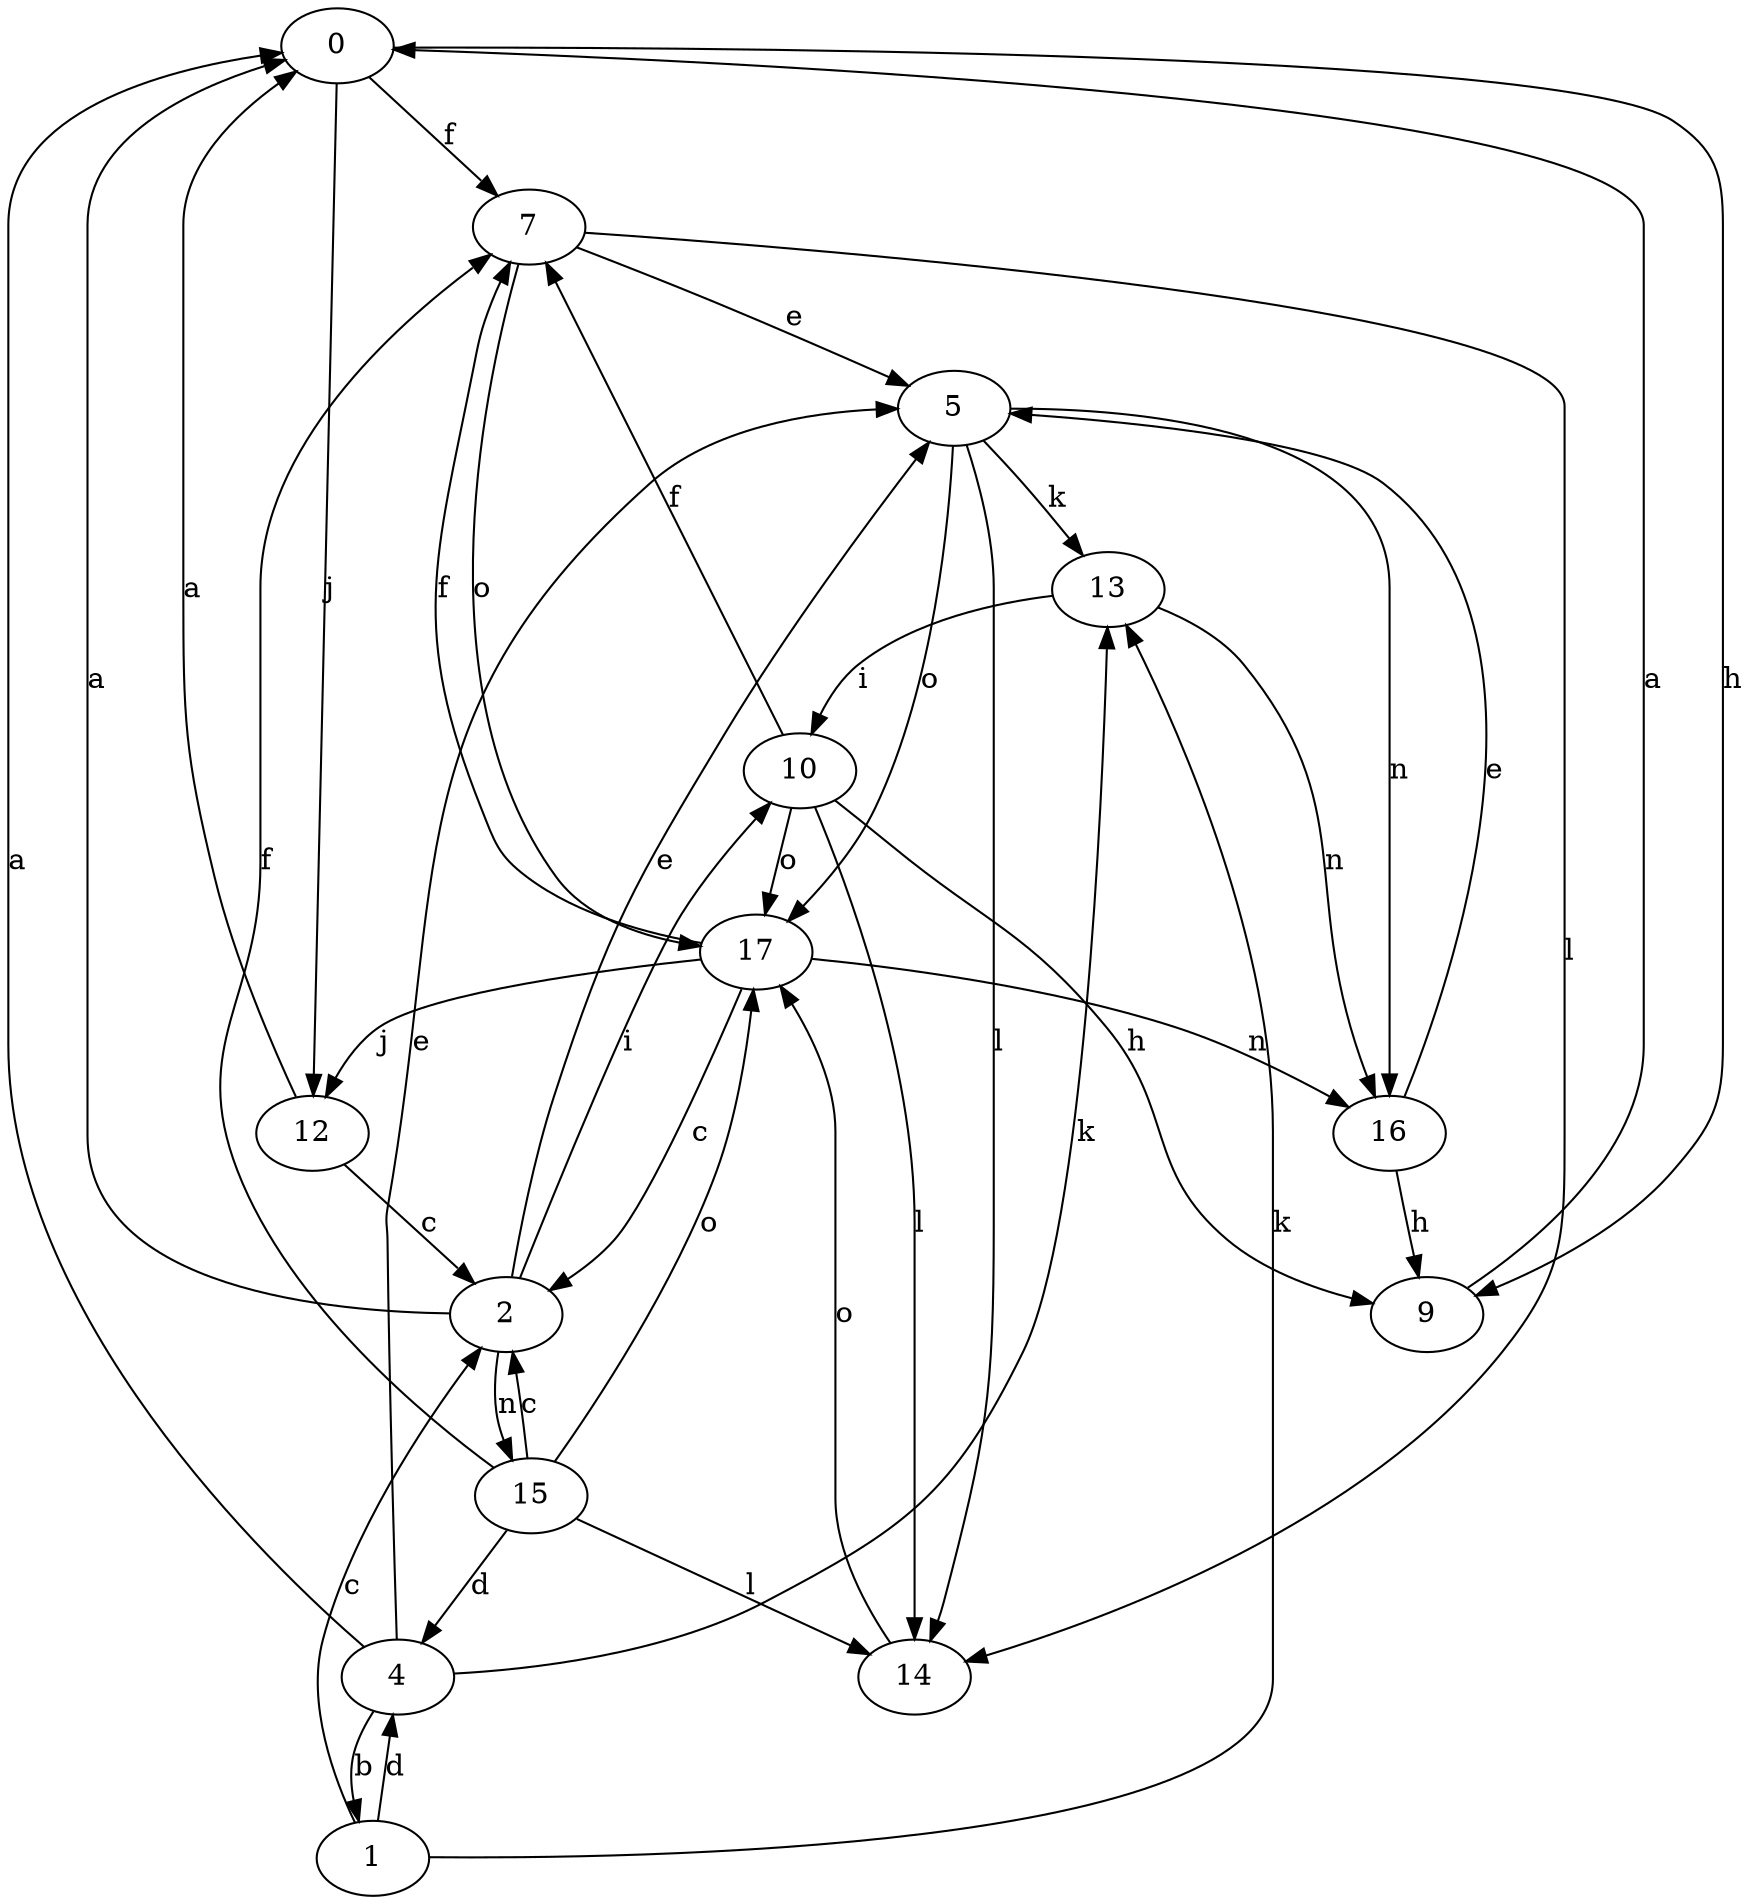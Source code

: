 strict digraph  {
0;
1;
2;
4;
5;
7;
9;
10;
12;
13;
14;
15;
16;
17;
0 -> 7  [label=f];
0 -> 9  [label=h];
0 -> 12  [label=j];
1 -> 2  [label=c];
1 -> 4  [label=d];
1 -> 13  [label=k];
2 -> 0  [label=a];
2 -> 5  [label=e];
2 -> 10  [label=i];
2 -> 15  [label=n];
4 -> 0  [label=a];
4 -> 1  [label=b];
4 -> 5  [label=e];
4 -> 13  [label=k];
5 -> 13  [label=k];
5 -> 14  [label=l];
5 -> 16  [label=n];
5 -> 17  [label=o];
7 -> 5  [label=e];
7 -> 14  [label=l];
7 -> 17  [label=o];
9 -> 0  [label=a];
10 -> 7  [label=f];
10 -> 9  [label=h];
10 -> 14  [label=l];
10 -> 17  [label=o];
12 -> 0  [label=a];
12 -> 2  [label=c];
13 -> 10  [label=i];
13 -> 16  [label=n];
14 -> 17  [label=o];
15 -> 2  [label=c];
15 -> 4  [label=d];
15 -> 7  [label=f];
15 -> 14  [label=l];
15 -> 17  [label=o];
16 -> 5  [label=e];
16 -> 9  [label=h];
17 -> 2  [label=c];
17 -> 7  [label=f];
17 -> 12  [label=j];
17 -> 16  [label=n];
}
